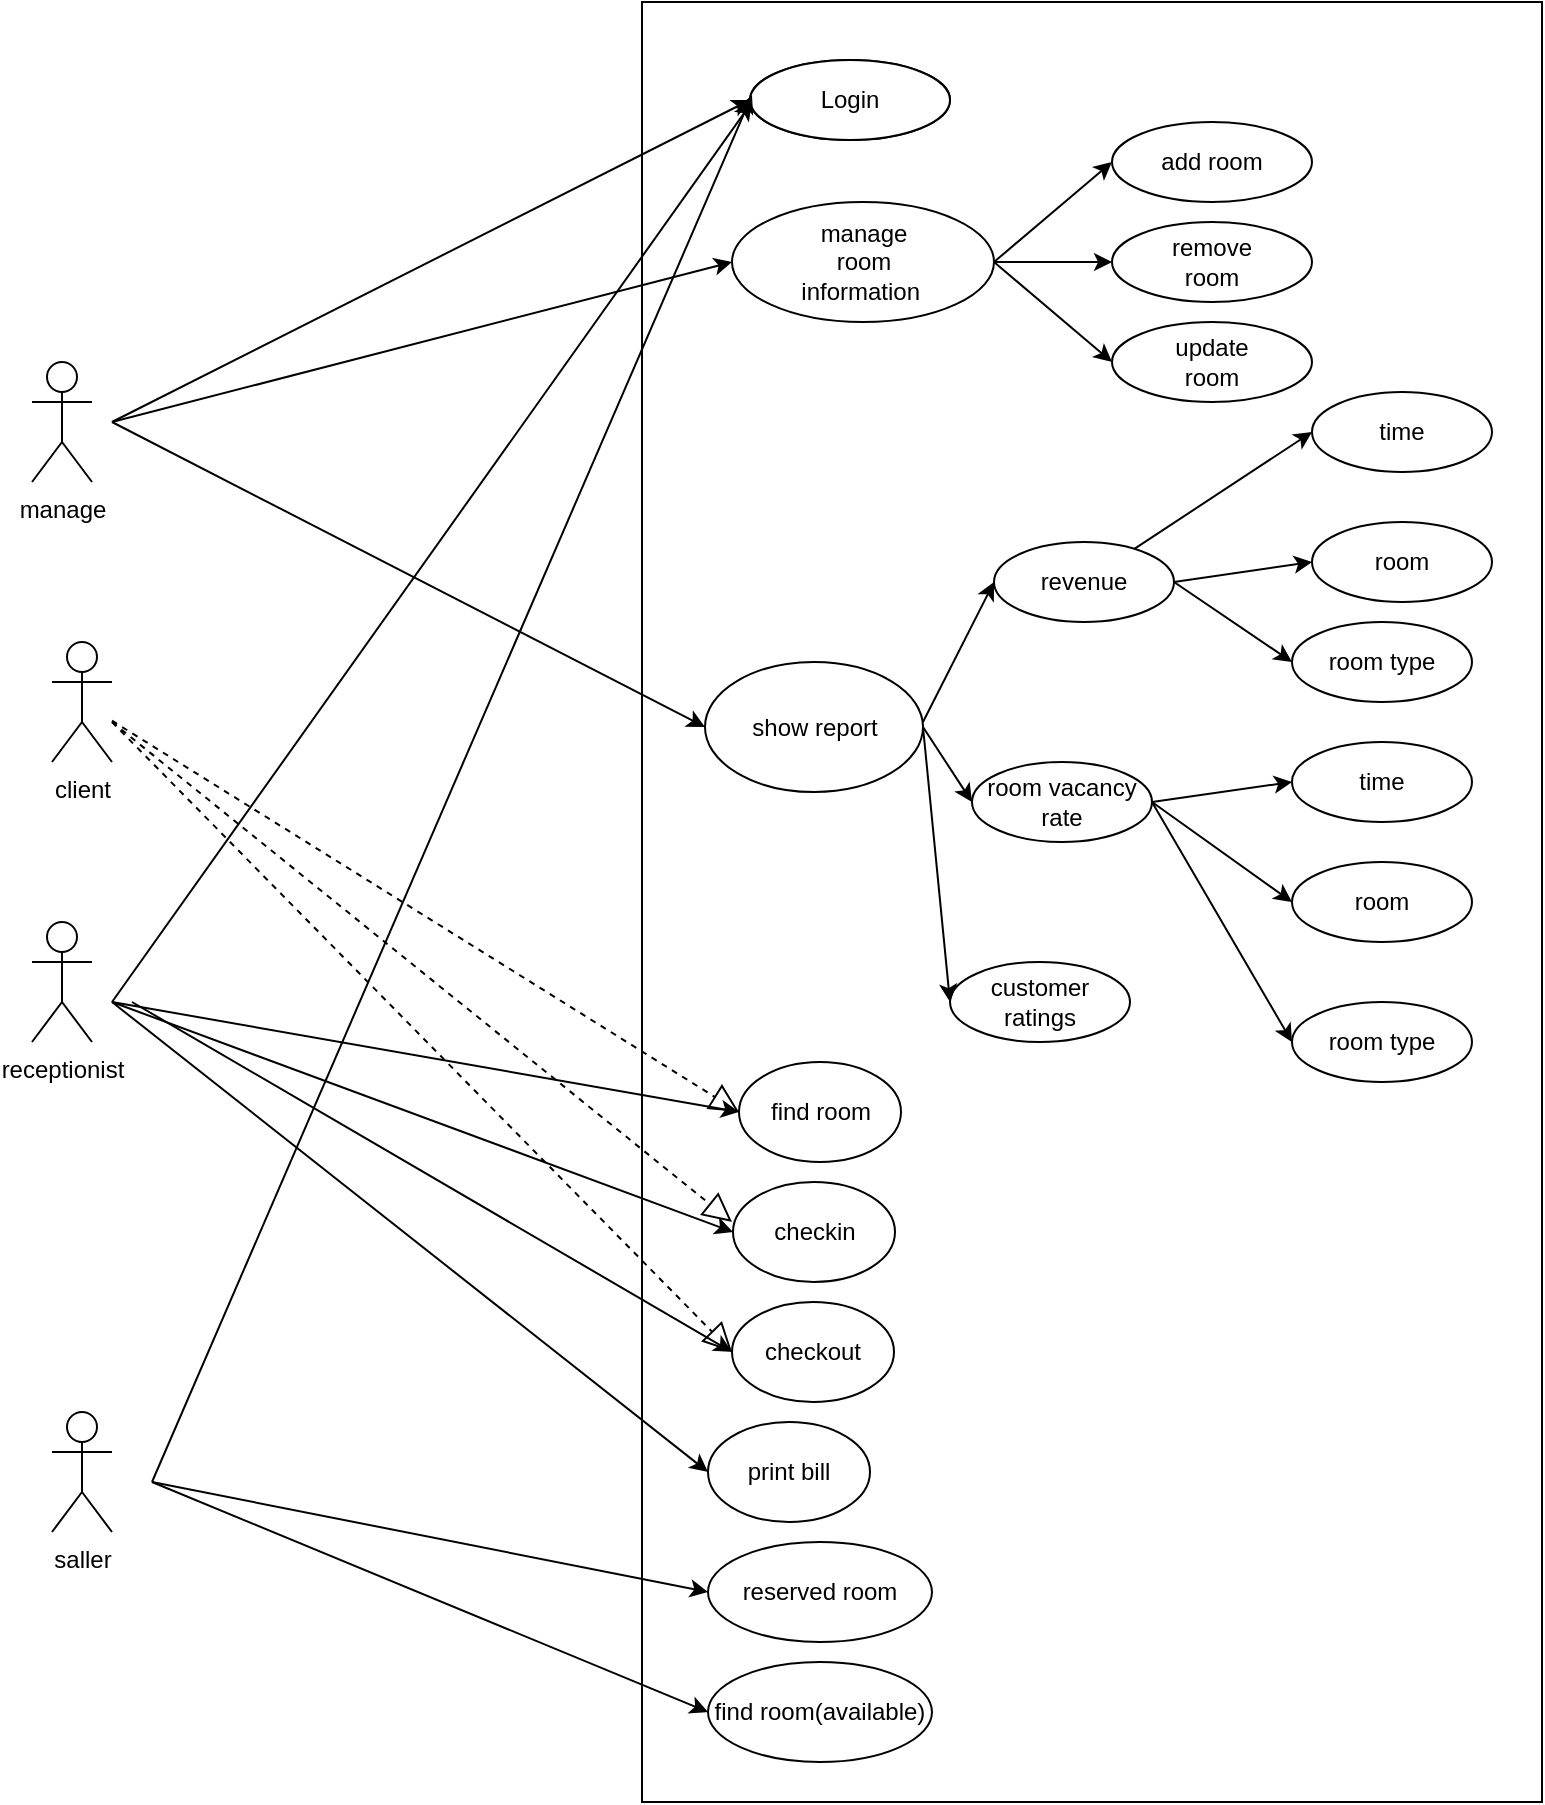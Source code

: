 <mxfile version="22.1.5" type="device">
  <diagram name="Trang-1" id="JbxPiA4r1xwQFOYnrr0c">
    <mxGraphModel dx="2345" dy="985" grid="1" gridSize="10" guides="1" tooltips="1" connect="1" arrows="1" fold="1" page="1" pageScale="1" pageWidth="3300" pageHeight="4681" math="0" shadow="0">
      <root>
        <mxCell id="0" />
        <mxCell id="1" parent="0" />
        <mxCell id="P2aj0PHAmEPESpZ3v1qP-1" value="" style="rounded=0;whiteSpace=wrap;html=1;" parent="1" vertex="1">
          <mxGeometry x="1145" y="590" width="450" height="900" as="geometry" />
        </mxCell>
        <mxCell id="P2aj0PHAmEPESpZ3v1qP-3" value="" style="ellipse;whiteSpace=wrap;html=1;" parent="1" vertex="1">
          <mxGeometry x="1199" y="619" width="100" height="40" as="geometry" />
        </mxCell>
        <mxCell id="P2aj0PHAmEPESpZ3v1qP-4" value="Login" style="text;html=1;strokeColor=none;fillColor=none;align=center;verticalAlign=middle;whiteSpace=wrap;rounded=0;" parent="1" vertex="1">
          <mxGeometry x="1219" y="624" width="60" height="30" as="geometry" />
        </mxCell>
        <mxCell id="P2aj0PHAmEPESpZ3v1qP-5" value="manage&lt;br&gt;" style="shape=umlActor;verticalLabelPosition=bottom;verticalAlign=top;html=1;outlineConnect=0;" parent="1" vertex="1">
          <mxGeometry x="840" y="770" width="30" height="60" as="geometry" />
        </mxCell>
        <mxCell id="P2aj0PHAmEPESpZ3v1qP-7" value="" style="ellipse;whiteSpace=wrap;html=1;" parent="1" vertex="1">
          <mxGeometry x="1199" y="619" width="100" height="40" as="geometry" />
        </mxCell>
        <mxCell id="P2aj0PHAmEPESpZ3v1qP-8" value="Login" style="text;html=1;strokeColor=none;fillColor=none;align=center;verticalAlign=middle;whiteSpace=wrap;rounded=0;" parent="1" vertex="1">
          <mxGeometry x="1219" y="624" width="60" height="30" as="geometry" />
        </mxCell>
        <mxCell id="P2aj0PHAmEPESpZ3v1qP-9" value="" style="ellipse;whiteSpace=wrap;html=1;" parent="1" vertex="1">
          <mxGeometry x="1190" y="690" width="131" height="60" as="geometry" />
        </mxCell>
        <mxCell id="P2aj0PHAmEPESpZ3v1qP-10" value="manage room information&amp;nbsp;" style="text;html=1;strokeColor=none;fillColor=none;align=center;verticalAlign=middle;whiteSpace=wrap;rounded=0;" parent="1" vertex="1">
          <mxGeometry x="1225.5" y="705" width="60" height="30" as="geometry" />
        </mxCell>
        <mxCell id="P2aj0PHAmEPESpZ3v1qP-11" value="" style="ellipse;whiteSpace=wrap;html=1;" parent="1" vertex="1">
          <mxGeometry x="1380" y="650" width="100" height="40" as="geometry" />
        </mxCell>
        <mxCell id="P2aj0PHAmEPESpZ3v1qP-12" value="add room" style="text;html=1;strokeColor=none;fillColor=none;align=center;verticalAlign=middle;whiteSpace=wrap;rounded=0;" parent="1" vertex="1">
          <mxGeometry x="1400" y="655" width="60" height="30" as="geometry" />
        </mxCell>
        <mxCell id="P2aj0PHAmEPESpZ3v1qP-13" value="" style="ellipse;whiteSpace=wrap;html=1;" parent="1" vertex="1">
          <mxGeometry x="1380" y="700" width="100" height="40" as="geometry" />
        </mxCell>
        <mxCell id="P2aj0PHAmEPESpZ3v1qP-14" value="remove room" style="text;html=1;strokeColor=none;fillColor=none;align=center;verticalAlign=middle;whiteSpace=wrap;rounded=0;" parent="1" vertex="1">
          <mxGeometry x="1400" y="705" width="60" height="30" as="geometry" />
        </mxCell>
        <mxCell id="P2aj0PHAmEPESpZ3v1qP-15" value="" style="ellipse;whiteSpace=wrap;html=1;" parent="1" vertex="1">
          <mxGeometry x="1380" y="750" width="100" height="40" as="geometry" />
        </mxCell>
        <mxCell id="P2aj0PHAmEPESpZ3v1qP-16" value="update room" style="text;html=1;strokeColor=none;fillColor=none;align=center;verticalAlign=middle;whiteSpace=wrap;rounded=0;" parent="1" vertex="1">
          <mxGeometry x="1400" y="755" width="60" height="30" as="geometry" />
        </mxCell>
        <mxCell id="P2aj0PHAmEPESpZ3v1qP-17" value="" style="endArrow=classic;html=1;rounded=0;entryX=0;entryY=0.5;entryDx=0;entryDy=0;" parent="1" target="P2aj0PHAmEPESpZ3v1qP-11" edge="1">
          <mxGeometry width="50" height="50" relative="1" as="geometry">
            <mxPoint x="1321" y="720" as="sourcePoint" />
            <mxPoint x="1371" y="670" as="targetPoint" />
          </mxGeometry>
        </mxCell>
        <mxCell id="P2aj0PHAmEPESpZ3v1qP-18" value="" style="endArrow=classic;html=1;rounded=0;entryX=0;entryY=0.5;entryDx=0;entryDy=0;exitX=1;exitY=0.5;exitDx=0;exitDy=0;" parent="1" source="P2aj0PHAmEPESpZ3v1qP-9" target="P2aj0PHAmEPESpZ3v1qP-13" edge="1">
          <mxGeometry width="50" height="50" relative="1" as="geometry">
            <mxPoint x="1321" y="735" as="sourcePoint" />
            <mxPoint x="1380" y="685" as="targetPoint" />
          </mxGeometry>
        </mxCell>
        <mxCell id="P2aj0PHAmEPESpZ3v1qP-19" value="" style="endArrow=classic;html=1;rounded=0;entryX=0;entryY=0.5;entryDx=0;entryDy=0;exitX=1;exitY=0.5;exitDx=0;exitDy=0;" parent="1" source="P2aj0PHAmEPESpZ3v1qP-9" target="P2aj0PHAmEPESpZ3v1qP-15" edge="1">
          <mxGeometry width="50" height="50" relative="1" as="geometry">
            <mxPoint x="1299" y="790" as="sourcePoint" />
            <mxPoint x="1358" y="740" as="targetPoint" />
          </mxGeometry>
        </mxCell>
        <mxCell id="P2aj0PHAmEPESpZ3v1qP-20" value="show report" style="ellipse;whiteSpace=wrap;html=1;" parent="1" vertex="1">
          <mxGeometry x="1176.5" y="920" width="109" height="65" as="geometry" />
        </mxCell>
        <mxCell id="P2aj0PHAmEPESpZ3v1qP-21" value="time" style="ellipse;whiteSpace=wrap;html=1;" parent="1" vertex="1">
          <mxGeometry x="1480" y="785" width="90" height="40" as="geometry" />
        </mxCell>
        <mxCell id="P2aj0PHAmEPESpZ3v1qP-22" value="room" style="ellipse;whiteSpace=wrap;html=1;" parent="1" vertex="1">
          <mxGeometry x="1480" y="850" width="90" height="40" as="geometry" />
        </mxCell>
        <mxCell id="P2aj0PHAmEPESpZ3v1qP-23" value="room type" style="ellipse;whiteSpace=wrap;html=1;" parent="1" vertex="1">
          <mxGeometry x="1470" y="900" width="90" height="40" as="geometry" />
        </mxCell>
        <mxCell id="T_jc96OK8rHvA-raHRe3-1" value="room vacancy rate" style="ellipse;whiteSpace=wrap;html=1;" parent="1" vertex="1">
          <mxGeometry x="1310" y="970" width="90" height="40" as="geometry" />
        </mxCell>
        <mxCell id="FTlaOAQWPCWwVqzFN4eG-2" value="" style="endArrow=classic;html=1;rounded=0;entryX=0;entryY=0.5;entryDx=0;entryDy=0;" parent="1" source="FTlaOAQWPCWwVqzFN4eG-1" target="P2aj0PHAmEPESpZ3v1qP-21" edge="1">
          <mxGeometry width="50" height="50" relative="1" as="geometry">
            <mxPoint x="1370" y="880" as="sourcePoint" />
            <mxPoint x="1420" y="830" as="targetPoint" />
          </mxGeometry>
        </mxCell>
        <mxCell id="FTlaOAQWPCWwVqzFN4eG-3" value="" style="endArrow=classic;html=1;rounded=0;entryX=0;entryY=0.5;entryDx=0;entryDy=0;exitX=1;exitY=0.5;exitDx=0;exitDy=0;" parent="1" source="FTlaOAQWPCWwVqzFN4eG-1" target="P2aj0PHAmEPESpZ3v1qP-22" edge="1">
          <mxGeometry width="50" height="50" relative="1" as="geometry">
            <mxPoint x="1390" y="920" as="sourcePoint" />
            <mxPoint x="1440" y="858" as="targetPoint" />
          </mxGeometry>
        </mxCell>
        <mxCell id="FTlaOAQWPCWwVqzFN4eG-4" value="" style="endArrow=classic;html=1;rounded=0;entryX=0;entryY=0.5;entryDx=0;entryDy=0;exitX=1;exitY=0.5;exitDx=0;exitDy=0;" parent="1" source="FTlaOAQWPCWwVqzFN4eG-1" target="P2aj0PHAmEPESpZ3v1qP-23" edge="1">
          <mxGeometry width="50" height="50" relative="1" as="geometry">
            <mxPoint x="1230" y="860" as="sourcePoint" />
            <mxPoint x="1280" y="810" as="targetPoint" />
          </mxGeometry>
        </mxCell>
        <mxCell id="FTlaOAQWPCWwVqzFN4eG-5" value="" style="endArrow=classic;html=1;rounded=0;exitX=1;exitY=0.462;exitDx=0;exitDy=0;exitPerimeter=0;entryX=0;entryY=0.5;entryDx=0;entryDy=0;" parent="1" source="P2aj0PHAmEPESpZ3v1qP-20" target="FTlaOAQWPCWwVqzFN4eG-1" edge="1">
          <mxGeometry width="50" height="50" relative="1" as="geometry">
            <mxPoint x="1259" y="960" as="sourcePoint" />
            <mxPoint x="1309" y="910" as="targetPoint" />
          </mxGeometry>
        </mxCell>
        <mxCell id="FTlaOAQWPCWwVqzFN4eG-6" value="time" style="ellipse;whiteSpace=wrap;html=1;" parent="1" vertex="1">
          <mxGeometry x="1470" y="960" width="90" height="40" as="geometry" />
        </mxCell>
        <mxCell id="FTlaOAQWPCWwVqzFN4eG-7" value="room" style="ellipse;whiteSpace=wrap;html=1;" parent="1" vertex="1">
          <mxGeometry x="1470" y="1020" width="90" height="40" as="geometry" />
        </mxCell>
        <mxCell id="FTlaOAQWPCWwVqzFN4eG-8" value="room type" style="ellipse;whiteSpace=wrap;html=1;" parent="1" vertex="1">
          <mxGeometry x="1470" y="1090" width="90" height="40" as="geometry" />
        </mxCell>
        <mxCell id="FTlaOAQWPCWwVqzFN4eG-9" value="" style="endArrow=classic;html=1;rounded=0;exitX=1;exitY=0.5;exitDx=0;exitDy=0;entryX=0;entryY=0.5;entryDx=0;entryDy=0;" parent="1" source="P2aj0PHAmEPESpZ3v1qP-20" target="T_jc96OK8rHvA-raHRe3-1" edge="1">
          <mxGeometry width="50" height="50" relative="1" as="geometry">
            <mxPoint x="1230" y="860" as="sourcePoint" />
            <mxPoint x="1280" y="810" as="targetPoint" />
          </mxGeometry>
        </mxCell>
        <mxCell id="FTlaOAQWPCWwVqzFN4eG-10" value="" style="endArrow=classic;html=1;rounded=0;exitX=1;exitY=0.5;exitDx=0;exitDy=0;entryX=0;entryY=0.5;entryDx=0;entryDy=0;" parent="1" source="T_jc96OK8rHvA-raHRe3-1" target="FTlaOAQWPCWwVqzFN4eG-6" edge="1">
          <mxGeometry width="50" height="50" relative="1" as="geometry">
            <mxPoint x="1360" y="1035" as="sourcePoint" />
            <mxPoint x="1410" y="985" as="targetPoint" />
          </mxGeometry>
        </mxCell>
        <mxCell id="FTlaOAQWPCWwVqzFN4eG-11" value="" style="endArrow=classic;html=1;rounded=0;exitX=1;exitY=0.5;exitDx=0;exitDy=0;entryX=0;entryY=0.5;entryDx=0;entryDy=0;" parent="1" source="T_jc96OK8rHvA-raHRe3-1" target="FTlaOAQWPCWwVqzFN4eG-7" edge="1">
          <mxGeometry width="50" height="50" relative="1" as="geometry">
            <mxPoint x="1379" y="1000" as="sourcePoint" />
            <mxPoint x="1430" y="980" as="targetPoint" />
          </mxGeometry>
        </mxCell>
        <mxCell id="FTlaOAQWPCWwVqzFN4eG-12" value="" style="endArrow=classic;html=1;rounded=0;exitX=1;exitY=0.5;exitDx=0;exitDy=0;entryX=0;entryY=0.5;entryDx=0;entryDy=0;" parent="1" source="T_jc96OK8rHvA-raHRe3-1" target="FTlaOAQWPCWwVqzFN4eG-8" edge="1">
          <mxGeometry width="50" height="50" relative="1" as="geometry">
            <mxPoint x="1379" y="1000" as="sourcePoint" />
            <mxPoint x="1430" y="1030" as="targetPoint" />
          </mxGeometry>
        </mxCell>
        <mxCell id="FTlaOAQWPCWwVqzFN4eG-13" value="customer ratings" style="ellipse;whiteSpace=wrap;html=1;" parent="1" vertex="1">
          <mxGeometry x="1299" y="1070" width="90" height="40" as="geometry" />
        </mxCell>
        <mxCell id="41B4hqCaNAUca-oPq-kt-1" value="" style="endArrow=classic;html=1;rounded=0;exitX=1;exitY=0.5;exitDx=0;exitDy=0;entryX=0;entryY=0.5;entryDx=0;entryDy=0;" parent="1" source="P2aj0PHAmEPESpZ3v1qP-20" target="FTlaOAQWPCWwVqzFN4eG-13" edge="1">
          <mxGeometry width="50" height="50" relative="1" as="geometry">
            <mxPoint x="1260" y="947.6" as="sourcePoint" />
            <mxPoint x="1280" y="1010" as="targetPoint" />
          </mxGeometry>
        </mxCell>
        <mxCell id="41B4hqCaNAUca-oPq-kt-4" value="saller" style="shape=umlActor;verticalLabelPosition=bottom;verticalAlign=top;html=1;outlineConnect=0;" parent="1" vertex="1">
          <mxGeometry x="850" y="1295" width="30" height="60" as="geometry" />
        </mxCell>
        <mxCell id="41B4hqCaNAUca-oPq-kt-5" value="receptionist" style="shape=umlActor;verticalLabelPosition=bottom;verticalAlign=top;html=1;outlineConnect=0;" parent="1" vertex="1">
          <mxGeometry x="840" y="1050" width="30" height="60" as="geometry" />
        </mxCell>
        <mxCell id="41B4hqCaNAUca-oPq-kt-6" value="find room" style="ellipse;whiteSpace=wrap;html=1;" parent="1" vertex="1">
          <mxGeometry x="1193.5" y="1120" width="81" height="50" as="geometry" />
        </mxCell>
        <mxCell id="41B4hqCaNAUca-oPq-kt-8" value="checkin" style="ellipse;whiteSpace=wrap;html=1;" parent="1" vertex="1">
          <mxGeometry x="1190.5" y="1180" width="81" height="50" as="geometry" />
        </mxCell>
        <mxCell id="41B4hqCaNAUca-oPq-kt-9" value="checkout" style="ellipse;whiteSpace=wrap;html=1;" parent="1" vertex="1">
          <mxGeometry x="1190" y="1240" width="81" height="50" as="geometry" />
        </mxCell>
        <mxCell id="41B4hqCaNAUca-oPq-kt-10" value="print bill" style="ellipse;whiteSpace=wrap;html=1;" parent="1" vertex="1">
          <mxGeometry x="1178" y="1300" width="81" height="50" as="geometry" />
        </mxCell>
        <mxCell id="41B4hqCaNAUca-oPq-kt-11" value="reserved room" style="ellipse;whiteSpace=wrap;html=1;" parent="1" vertex="1">
          <mxGeometry x="1178" y="1360" width="112" height="50" as="geometry" />
        </mxCell>
        <mxCell id="41B4hqCaNAUca-oPq-kt-12" value="find room(available)" style="ellipse;whiteSpace=wrap;html=1;" parent="1" vertex="1">
          <mxGeometry x="1178" y="1420" width="112" height="50" as="geometry" />
        </mxCell>
        <mxCell id="41B4hqCaNAUca-oPq-kt-13" value="" style="endArrow=classic;html=1;rounded=0;entryX=0;entryY=0.5;entryDx=0;entryDy=0;" parent="1" target="P2aj0PHAmEPESpZ3v1qP-7" edge="1">
          <mxGeometry width="50" height="50" relative="1" as="geometry">
            <mxPoint x="880" y="800" as="sourcePoint" />
            <mxPoint x="970" y="790" as="targetPoint" />
          </mxGeometry>
        </mxCell>
        <mxCell id="41B4hqCaNAUca-oPq-kt-14" value="" style="endArrow=classic;html=1;rounded=0;entryX=0;entryY=0.5;entryDx=0;entryDy=0;" parent="1" target="P2aj0PHAmEPESpZ3v1qP-9" edge="1">
          <mxGeometry width="50" height="50" relative="1" as="geometry">
            <mxPoint x="880" y="800" as="sourcePoint" />
            <mxPoint x="1060" y="940" as="targetPoint" />
          </mxGeometry>
        </mxCell>
        <mxCell id="41B4hqCaNAUca-oPq-kt-15" value="" style="endArrow=classic;html=1;rounded=0;entryX=0;entryY=0.5;entryDx=0;entryDy=0;" parent="1" target="P2aj0PHAmEPESpZ3v1qP-20" edge="1">
          <mxGeometry width="50" height="50" relative="1" as="geometry">
            <mxPoint x="880" y="800" as="sourcePoint" />
            <mxPoint x="1060" y="940" as="targetPoint" />
          </mxGeometry>
        </mxCell>
        <mxCell id="41B4hqCaNAUca-oPq-kt-16" value="" style="endArrow=classic;html=1;rounded=0;entryX=0;entryY=0.5;entryDx=0;entryDy=0;" parent="1" target="FTlaOAQWPCWwVqzFN4eG-1" edge="1">
          <mxGeometry width="50" height="50" relative="1" as="geometry">
            <mxPoint x="1370" y="880" as="sourcePoint" />
            <mxPoint x="1480" y="805" as="targetPoint" />
          </mxGeometry>
        </mxCell>
        <mxCell id="FTlaOAQWPCWwVqzFN4eG-1" value="revenue" style="ellipse;whiteSpace=wrap;html=1;" parent="1" vertex="1">
          <mxGeometry x="1321" y="860" width="90" height="40" as="geometry" />
        </mxCell>
        <mxCell id="41B4hqCaNAUca-oPq-kt-17" value="" style="endArrow=classic;html=1;rounded=0;" parent="1" edge="1">
          <mxGeometry width="50" height="50" relative="1" as="geometry">
            <mxPoint x="880" y="1090" as="sourcePoint" />
            <mxPoint x="1200" y="640" as="targetPoint" />
          </mxGeometry>
        </mxCell>
        <mxCell id="41B4hqCaNAUca-oPq-kt-18" value="" style="endArrow=classic;html=1;rounded=0;entryX=0;entryY=0.5;entryDx=0;entryDy=0;" parent="1" target="41B4hqCaNAUca-oPq-kt-6" edge="1">
          <mxGeometry width="50" height="50" relative="1" as="geometry">
            <mxPoint x="880" y="1090" as="sourcePoint" />
            <mxPoint x="1060" y="940" as="targetPoint" />
          </mxGeometry>
        </mxCell>
        <mxCell id="41B4hqCaNAUca-oPq-kt-19" value="" style="endArrow=classic;html=1;rounded=0;entryX=0;entryY=0.5;entryDx=0;entryDy=0;" parent="1" target="41B4hqCaNAUca-oPq-kt-8" edge="1">
          <mxGeometry width="50" height="50" relative="1" as="geometry">
            <mxPoint x="880" y="1090" as="sourcePoint" />
            <mxPoint x="1060" y="940" as="targetPoint" />
          </mxGeometry>
        </mxCell>
        <mxCell id="41B4hqCaNAUca-oPq-kt-20" value="" style="endArrow=classic;html=1;rounded=0;entryX=0;entryY=0.5;entryDx=0;entryDy=0;" parent="1" target="41B4hqCaNAUca-oPq-kt-9" edge="1">
          <mxGeometry width="50" height="50" relative="1" as="geometry">
            <mxPoint x="890" y="1090" as="sourcePoint" />
            <mxPoint x="1060" y="1090" as="targetPoint" />
          </mxGeometry>
        </mxCell>
        <mxCell id="41B4hqCaNAUca-oPq-kt-21" value="" style="endArrow=classic;html=1;rounded=0;entryX=0;entryY=0.5;entryDx=0;entryDy=0;" parent="1" target="41B4hqCaNAUca-oPq-kt-10" edge="1">
          <mxGeometry width="50" height="50" relative="1" as="geometry">
            <mxPoint x="880" y="1090" as="sourcePoint" />
            <mxPoint x="1060" y="1090" as="targetPoint" />
          </mxGeometry>
        </mxCell>
        <mxCell id="41B4hqCaNAUca-oPq-kt-22" value="" style="endArrow=classic;html=1;rounded=0;" parent="1" edge="1">
          <mxGeometry width="50" height="50" relative="1" as="geometry">
            <mxPoint x="900" y="1330" as="sourcePoint" />
            <mxPoint x="1200" y="636.571" as="targetPoint" />
          </mxGeometry>
        </mxCell>
        <mxCell id="41B4hqCaNAUca-oPq-kt-23" value="" style="endArrow=classic;html=1;rounded=0;entryX=0;entryY=0.5;entryDx=0;entryDy=0;" parent="1" target="41B4hqCaNAUca-oPq-kt-11" edge="1">
          <mxGeometry width="50" height="50" relative="1" as="geometry">
            <mxPoint x="900" y="1330" as="sourcePoint" />
            <mxPoint x="1060" y="1300" as="targetPoint" />
          </mxGeometry>
        </mxCell>
        <mxCell id="41B4hqCaNAUca-oPq-kt-24" value="" style="endArrow=classic;html=1;rounded=0;entryX=0;entryY=0.5;entryDx=0;entryDy=0;" parent="1" target="41B4hqCaNAUca-oPq-kt-12" edge="1">
          <mxGeometry width="50" height="50" relative="1" as="geometry">
            <mxPoint x="900" y="1330" as="sourcePoint" />
            <mxPoint x="1060" y="1300" as="targetPoint" />
          </mxGeometry>
        </mxCell>
        <mxCell id="j-gsnRSfXV5rIYU55koA-1" value="client" style="shape=umlActor;verticalLabelPosition=bottom;verticalAlign=top;html=1;outlineConnect=0;" vertex="1" parent="1">
          <mxGeometry x="850" y="910" width="30" height="60" as="geometry" />
        </mxCell>
        <mxCell id="j-gsnRSfXV5rIYU55koA-3" value="" style="endArrow=block;dashed=1;endFill=0;endSize=12;html=1;rounded=0;entryX=0;entryY=0.5;entryDx=0;entryDy=0;" edge="1" parent="1" source="j-gsnRSfXV5rIYU55koA-1" target="41B4hqCaNAUca-oPq-kt-6">
          <mxGeometry width="160" relative="1" as="geometry">
            <mxPoint x="1060" y="1150" as="sourcePoint" />
            <mxPoint x="1220" y="1150" as="targetPoint" />
          </mxGeometry>
        </mxCell>
        <mxCell id="j-gsnRSfXV5rIYU55koA-4" value="" style="endArrow=block;dashed=1;endFill=0;endSize=12;html=1;rounded=0;" edge="1" parent="1">
          <mxGeometry width="160" relative="1" as="geometry">
            <mxPoint x="880" y="950" as="sourcePoint" />
            <mxPoint x="1190" y="1200" as="targetPoint" />
          </mxGeometry>
        </mxCell>
        <mxCell id="j-gsnRSfXV5rIYU55koA-5" value="" style="endArrow=block;dashed=1;endFill=0;endSize=12;html=1;rounded=0;entryX=0;entryY=0.5;entryDx=0;entryDy=0;" edge="1" parent="1" target="41B4hqCaNAUca-oPq-kt-9">
          <mxGeometry width="160" relative="1" as="geometry">
            <mxPoint x="880" y="950" as="sourcePoint" />
            <mxPoint x="1214" y="1165" as="targetPoint" />
          </mxGeometry>
        </mxCell>
      </root>
    </mxGraphModel>
  </diagram>
</mxfile>
